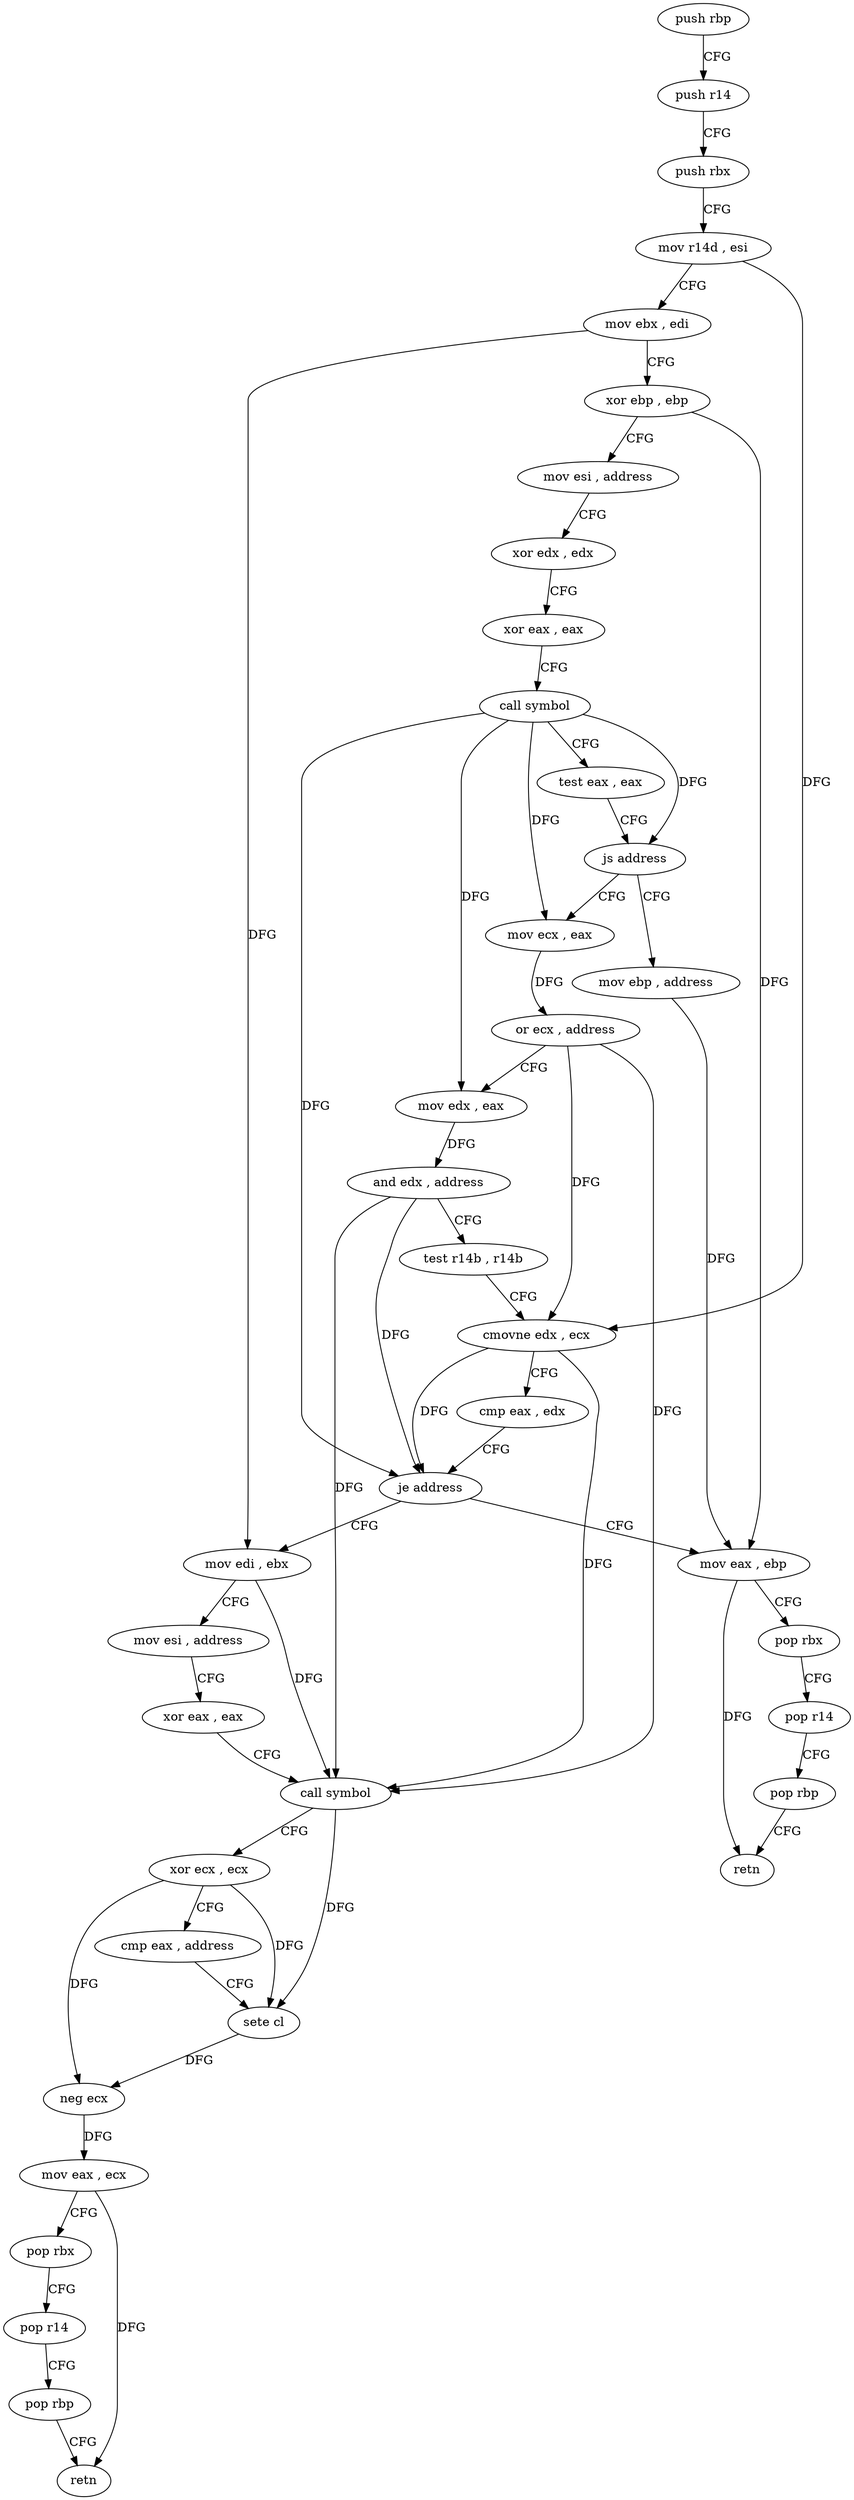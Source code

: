 digraph "func" {
"4268000" [label = "push rbp" ]
"4268001" [label = "push r14" ]
"4268003" [label = "push rbx" ]
"4268004" [label = "mov r14d , esi" ]
"4268007" [label = "mov ebx , edi" ]
"4268009" [label = "xor ebp , ebp" ]
"4268011" [label = "mov esi , address" ]
"4268016" [label = "xor edx , edx" ]
"4268018" [label = "xor eax , eax" ]
"4268020" [label = "call symbol" ]
"4268025" [label = "test eax , eax" ]
"4268027" [label = "js address" ]
"4268080" [label = "mov ebp , address" ]
"4268029" [label = "mov ecx , eax" ]
"4268085" [label = "mov eax , ebp" ]
"4268031" [label = "or ecx , address" ]
"4268034" [label = "mov edx , eax" ]
"4268036" [label = "and edx , address" ]
"4268039" [label = "test r14b , r14b" ]
"4268042" [label = "cmovne edx , ecx" ]
"4268045" [label = "cmp eax , edx" ]
"4268047" [label = "je address" ]
"4268049" [label = "mov edi , ebx" ]
"4268087" [label = "pop rbx" ]
"4268088" [label = "pop r14" ]
"4268090" [label = "pop rbp" ]
"4268091" [label = "retn" ]
"4268051" [label = "mov esi , address" ]
"4268056" [label = "xor eax , eax" ]
"4268058" [label = "call symbol" ]
"4268063" [label = "xor ecx , ecx" ]
"4268065" [label = "cmp eax , address" ]
"4268068" [label = "sete cl" ]
"4268071" [label = "neg ecx" ]
"4268073" [label = "mov eax , ecx" ]
"4268075" [label = "pop rbx" ]
"4268076" [label = "pop r14" ]
"4268078" [label = "pop rbp" ]
"4268079" [label = "retn" ]
"4268000" -> "4268001" [ label = "CFG" ]
"4268001" -> "4268003" [ label = "CFG" ]
"4268003" -> "4268004" [ label = "CFG" ]
"4268004" -> "4268007" [ label = "CFG" ]
"4268004" -> "4268042" [ label = "DFG" ]
"4268007" -> "4268009" [ label = "CFG" ]
"4268007" -> "4268049" [ label = "DFG" ]
"4268009" -> "4268011" [ label = "CFG" ]
"4268009" -> "4268085" [ label = "DFG" ]
"4268011" -> "4268016" [ label = "CFG" ]
"4268016" -> "4268018" [ label = "CFG" ]
"4268018" -> "4268020" [ label = "CFG" ]
"4268020" -> "4268025" [ label = "CFG" ]
"4268020" -> "4268027" [ label = "DFG" ]
"4268020" -> "4268029" [ label = "DFG" ]
"4268020" -> "4268034" [ label = "DFG" ]
"4268020" -> "4268047" [ label = "DFG" ]
"4268025" -> "4268027" [ label = "CFG" ]
"4268027" -> "4268080" [ label = "CFG" ]
"4268027" -> "4268029" [ label = "CFG" ]
"4268080" -> "4268085" [ label = "DFG" ]
"4268029" -> "4268031" [ label = "DFG" ]
"4268085" -> "4268087" [ label = "CFG" ]
"4268085" -> "4268091" [ label = "DFG" ]
"4268031" -> "4268034" [ label = "CFG" ]
"4268031" -> "4268042" [ label = "DFG" ]
"4268031" -> "4268058" [ label = "DFG" ]
"4268034" -> "4268036" [ label = "DFG" ]
"4268036" -> "4268039" [ label = "CFG" ]
"4268036" -> "4268047" [ label = "DFG" ]
"4268036" -> "4268058" [ label = "DFG" ]
"4268039" -> "4268042" [ label = "CFG" ]
"4268042" -> "4268045" [ label = "CFG" ]
"4268042" -> "4268047" [ label = "DFG" ]
"4268042" -> "4268058" [ label = "DFG" ]
"4268045" -> "4268047" [ label = "CFG" ]
"4268047" -> "4268085" [ label = "CFG" ]
"4268047" -> "4268049" [ label = "CFG" ]
"4268049" -> "4268051" [ label = "CFG" ]
"4268049" -> "4268058" [ label = "DFG" ]
"4268087" -> "4268088" [ label = "CFG" ]
"4268088" -> "4268090" [ label = "CFG" ]
"4268090" -> "4268091" [ label = "CFG" ]
"4268051" -> "4268056" [ label = "CFG" ]
"4268056" -> "4268058" [ label = "CFG" ]
"4268058" -> "4268063" [ label = "CFG" ]
"4268058" -> "4268068" [ label = "DFG" ]
"4268063" -> "4268065" [ label = "CFG" ]
"4268063" -> "4268068" [ label = "DFG" ]
"4268063" -> "4268071" [ label = "DFG" ]
"4268065" -> "4268068" [ label = "CFG" ]
"4268068" -> "4268071" [ label = "DFG" ]
"4268071" -> "4268073" [ label = "DFG" ]
"4268073" -> "4268075" [ label = "CFG" ]
"4268073" -> "4268079" [ label = "DFG" ]
"4268075" -> "4268076" [ label = "CFG" ]
"4268076" -> "4268078" [ label = "CFG" ]
"4268078" -> "4268079" [ label = "CFG" ]
}
